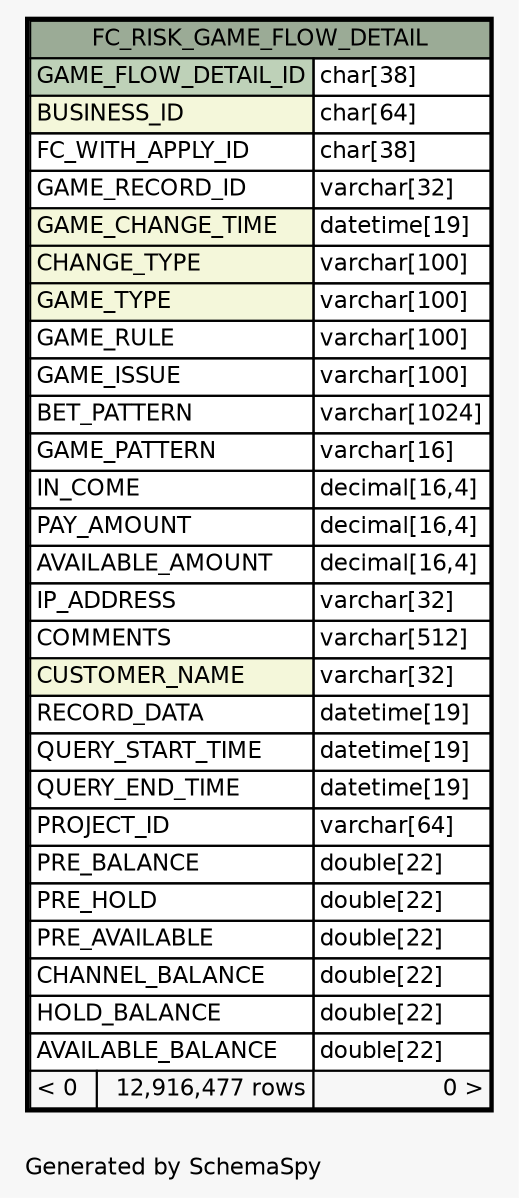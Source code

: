 // dot 2.26.0 on Linux 2.6.32-504.8.1.el6.x86_64
// SchemaSpy rev 590
digraph "oneDegreeRelationshipsDiagram" {
  graph [
    rankdir="RL"
    bgcolor="#f7f7f7"
    label="\nGenerated by SchemaSpy"
    labeljust="l"
    nodesep="0.18"
    ranksep="0.46"
    fontname="Helvetica"
    fontsize="11"
  ];
  node [
    fontname="Helvetica"
    fontsize="11"
    shape="plaintext"
  ];
  edge [
    arrowsize="0.8"
  ];
  "FC_RISK_GAME_FLOW_DETAIL" [
    label=<
    <TABLE BORDER="2" CELLBORDER="1" CELLSPACING="0" BGCOLOR="#ffffff">
      <TR><TD COLSPAN="3" BGCOLOR="#9bab96" ALIGN="CENTER">FC_RISK_GAME_FLOW_DETAIL</TD></TR>
      <TR><TD PORT="GAME_FLOW_DETAIL_ID" COLSPAN="2" BGCOLOR="#bed1b8" ALIGN="LEFT">GAME_FLOW_DETAIL_ID</TD><TD PORT="GAME_FLOW_DETAIL_ID.type" ALIGN="LEFT">char[38]</TD></TR>
      <TR><TD PORT="BUSINESS_ID" COLSPAN="2" BGCOLOR="#f4f7da" ALIGN="LEFT">BUSINESS_ID</TD><TD PORT="BUSINESS_ID.type" ALIGN="LEFT">char[64]</TD></TR>
      <TR><TD PORT="FC_WITH_APPLY_ID" COLSPAN="2" ALIGN="LEFT">FC_WITH_APPLY_ID</TD><TD PORT="FC_WITH_APPLY_ID.type" ALIGN="LEFT">char[38]</TD></TR>
      <TR><TD PORT="GAME_RECORD_ID" COLSPAN="2" ALIGN="LEFT">GAME_RECORD_ID</TD><TD PORT="GAME_RECORD_ID.type" ALIGN="LEFT">varchar[32]</TD></TR>
      <TR><TD PORT="GAME_CHANGE_TIME" COLSPAN="2" BGCOLOR="#f4f7da" ALIGN="LEFT">GAME_CHANGE_TIME</TD><TD PORT="GAME_CHANGE_TIME.type" ALIGN="LEFT">datetime[19]</TD></TR>
      <TR><TD PORT="CHANGE_TYPE" COLSPAN="2" BGCOLOR="#f4f7da" ALIGN="LEFT">CHANGE_TYPE</TD><TD PORT="CHANGE_TYPE.type" ALIGN="LEFT">varchar[100]</TD></TR>
      <TR><TD PORT="GAME_TYPE" COLSPAN="2" BGCOLOR="#f4f7da" ALIGN="LEFT">GAME_TYPE</TD><TD PORT="GAME_TYPE.type" ALIGN="LEFT">varchar[100]</TD></TR>
      <TR><TD PORT="GAME_RULE" COLSPAN="2" ALIGN="LEFT">GAME_RULE</TD><TD PORT="GAME_RULE.type" ALIGN="LEFT">varchar[100]</TD></TR>
      <TR><TD PORT="GAME_ISSUE" COLSPAN="2" ALIGN="LEFT">GAME_ISSUE</TD><TD PORT="GAME_ISSUE.type" ALIGN="LEFT">varchar[100]</TD></TR>
      <TR><TD PORT="BET_PATTERN" COLSPAN="2" ALIGN="LEFT">BET_PATTERN</TD><TD PORT="BET_PATTERN.type" ALIGN="LEFT">varchar[1024]</TD></TR>
      <TR><TD PORT="GAME_PATTERN" COLSPAN="2" ALIGN="LEFT">GAME_PATTERN</TD><TD PORT="GAME_PATTERN.type" ALIGN="LEFT">varchar[16]</TD></TR>
      <TR><TD PORT="IN_COME" COLSPAN="2" ALIGN="LEFT">IN_COME</TD><TD PORT="IN_COME.type" ALIGN="LEFT">decimal[16,4]</TD></TR>
      <TR><TD PORT="PAY_AMOUNT" COLSPAN="2" ALIGN="LEFT">PAY_AMOUNT</TD><TD PORT="PAY_AMOUNT.type" ALIGN="LEFT">decimal[16,4]</TD></TR>
      <TR><TD PORT="AVAILABLE_AMOUNT" COLSPAN="2" ALIGN="LEFT">AVAILABLE_AMOUNT</TD><TD PORT="AVAILABLE_AMOUNT.type" ALIGN="LEFT">decimal[16,4]</TD></TR>
      <TR><TD PORT="IP_ADDRESS" COLSPAN="2" ALIGN="LEFT">IP_ADDRESS</TD><TD PORT="IP_ADDRESS.type" ALIGN="LEFT">varchar[32]</TD></TR>
      <TR><TD PORT="COMMENTS" COLSPAN="2" ALIGN="LEFT">COMMENTS</TD><TD PORT="COMMENTS.type" ALIGN="LEFT">varchar[512]</TD></TR>
      <TR><TD PORT="CUSTOMER_NAME" COLSPAN="2" BGCOLOR="#f4f7da" ALIGN="LEFT">CUSTOMER_NAME</TD><TD PORT="CUSTOMER_NAME.type" ALIGN="LEFT">varchar[32]</TD></TR>
      <TR><TD PORT="RECORD_DATA" COLSPAN="2" ALIGN="LEFT">RECORD_DATA</TD><TD PORT="RECORD_DATA.type" ALIGN="LEFT">datetime[19]</TD></TR>
      <TR><TD PORT="QUERY_START_TIME" COLSPAN="2" ALIGN="LEFT">QUERY_START_TIME</TD><TD PORT="QUERY_START_TIME.type" ALIGN="LEFT">datetime[19]</TD></TR>
      <TR><TD PORT="QUERY_END_TIME" COLSPAN="2" ALIGN="LEFT">QUERY_END_TIME</TD><TD PORT="QUERY_END_TIME.type" ALIGN="LEFT">datetime[19]</TD></TR>
      <TR><TD PORT="PROJECT_ID" COLSPAN="2" ALIGN="LEFT">PROJECT_ID</TD><TD PORT="PROJECT_ID.type" ALIGN="LEFT">varchar[64]</TD></TR>
      <TR><TD PORT="PRE_BALANCE" COLSPAN="2" ALIGN="LEFT">PRE_BALANCE</TD><TD PORT="PRE_BALANCE.type" ALIGN="LEFT">double[22]</TD></TR>
      <TR><TD PORT="PRE_HOLD" COLSPAN="2" ALIGN="LEFT">PRE_HOLD</TD><TD PORT="PRE_HOLD.type" ALIGN="LEFT">double[22]</TD></TR>
      <TR><TD PORT="PRE_AVAILABLE" COLSPAN="2" ALIGN="LEFT">PRE_AVAILABLE</TD><TD PORT="PRE_AVAILABLE.type" ALIGN="LEFT">double[22]</TD></TR>
      <TR><TD PORT="CHANNEL_BALANCE" COLSPAN="2" ALIGN="LEFT">CHANNEL_BALANCE</TD><TD PORT="CHANNEL_BALANCE.type" ALIGN="LEFT">double[22]</TD></TR>
      <TR><TD PORT="HOLD_BALANCE" COLSPAN="2" ALIGN="LEFT">HOLD_BALANCE</TD><TD PORT="HOLD_BALANCE.type" ALIGN="LEFT">double[22]</TD></TR>
      <TR><TD PORT="AVAILABLE_BALANCE" COLSPAN="2" ALIGN="LEFT">AVAILABLE_BALANCE</TD><TD PORT="AVAILABLE_BALANCE.type" ALIGN="LEFT">double[22]</TD></TR>
      <TR><TD ALIGN="LEFT" BGCOLOR="#f7f7f7">&lt; 0</TD><TD ALIGN="RIGHT" BGCOLOR="#f7f7f7">12,916,477 rows</TD><TD ALIGN="RIGHT" BGCOLOR="#f7f7f7">0 &gt;</TD></TR>
    </TABLE>>
    URL="FC_RISK_GAME_FLOW_DETAIL.html"
    tooltip="FC_RISK_GAME_FLOW_DETAIL"
  ];
}
